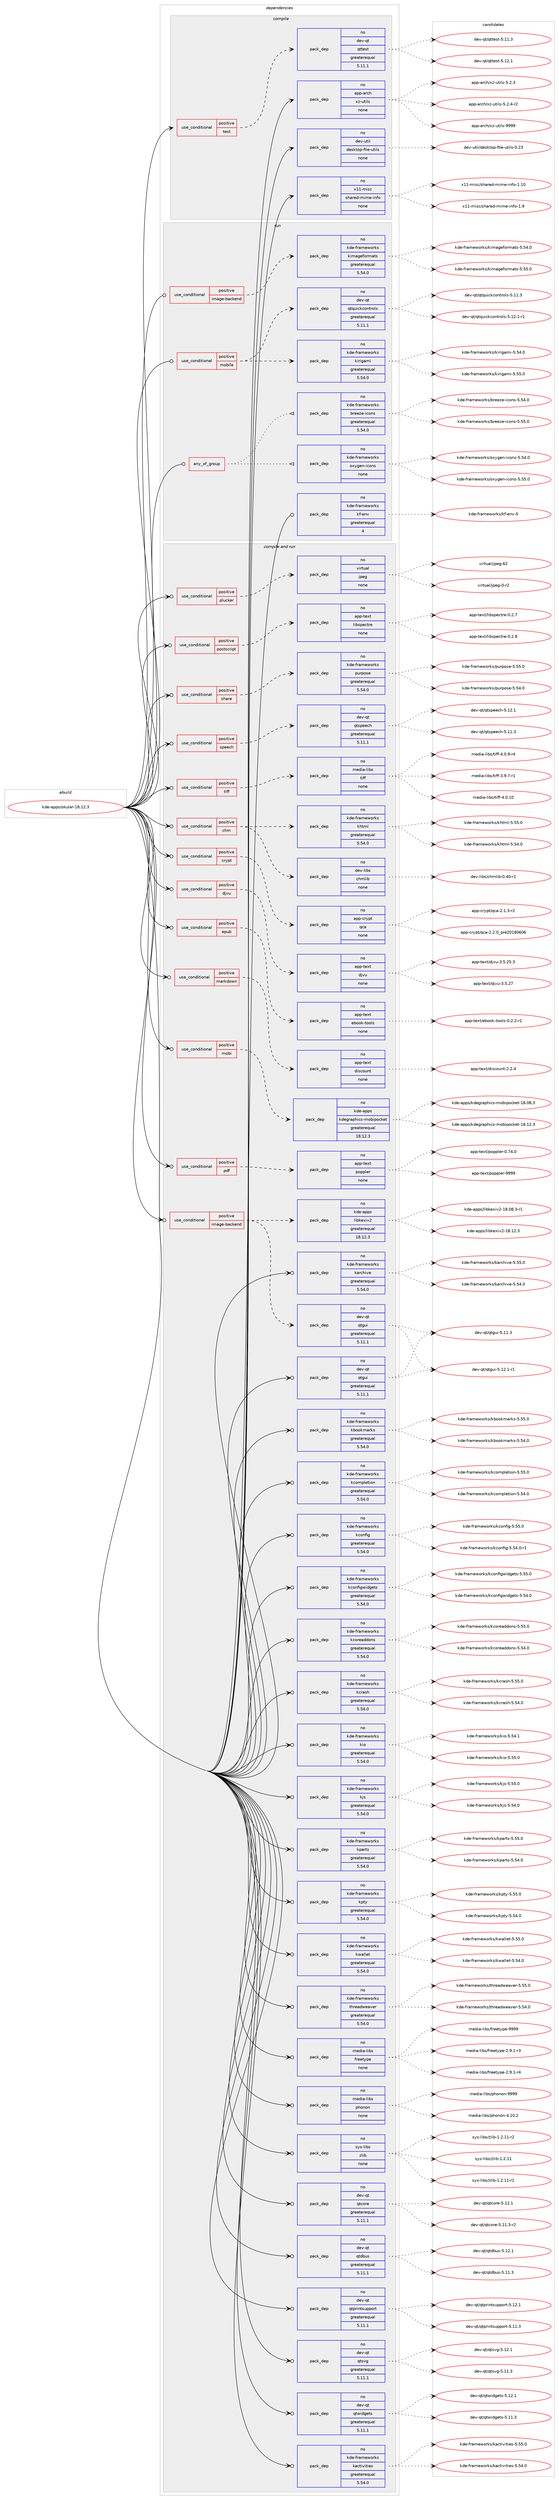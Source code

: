digraph prolog {

# *************
# Graph options
# *************

newrank=true;
concentrate=true;
compound=true;
graph [rankdir=LR,fontname=Helvetica,fontsize=10,ranksep=1.5];#, ranksep=2.5, nodesep=0.2];
edge  [arrowhead=vee];
node  [fontname=Helvetica,fontsize=10];

# **********
# The ebuild
# **********

subgraph cluster_leftcol {
color=gray;
rank=same;
label=<<i>ebuild</i>>;
id [label="kde-apps/okular-18.12.3", color=red, width=4, href="../kde-apps/okular-18.12.3.svg"];
}

# ****************
# The dependencies
# ****************

subgraph cluster_midcol {
color=gray;
label=<<i>dependencies</i>>;
subgraph cluster_compile {
fillcolor="#eeeeee";
style=filled;
label=<<i>compile</i>>;
subgraph cond429262 {
dependency1583177 [label=<<TABLE BORDER="0" CELLBORDER="1" CELLSPACING="0" CELLPADDING="4"><TR><TD ROWSPAN="3" CELLPADDING="10">use_conditional</TD></TR><TR><TD>positive</TD></TR><TR><TD>test</TD></TR></TABLE>>, shape=none, color=red];
subgraph pack1129209 {
dependency1583178 [label=<<TABLE BORDER="0" CELLBORDER="1" CELLSPACING="0" CELLPADDING="4" WIDTH="220"><TR><TD ROWSPAN="6" CELLPADDING="30">pack_dep</TD></TR><TR><TD WIDTH="110">no</TD></TR><TR><TD>dev-qt</TD></TR><TR><TD>qttest</TD></TR><TR><TD>greaterequal</TD></TR><TR><TD>5.11.1</TD></TR></TABLE>>, shape=none, color=blue];
}
dependency1583177:e -> dependency1583178:w [weight=20,style="dashed",arrowhead="vee"];
}
id:e -> dependency1583177:w [weight=20,style="solid",arrowhead="vee"];
subgraph pack1129210 {
dependency1583179 [label=<<TABLE BORDER="0" CELLBORDER="1" CELLSPACING="0" CELLPADDING="4" WIDTH="220"><TR><TD ROWSPAN="6" CELLPADDING="30">pack_dep</TD></TR><TR><TD WIDTH="110">no</TD></TR><TR><TD>app-arch</TD></TR><TR><TD>xz-utils</TD></TR><TR><TD>none</TD></TR><TR><TD></TD></TR></TABLE>>, shape=none, color=blue];
}
id:e -> dependency1583179:w [weight=20,style="solid",arrowhead="vee"];
subgraph pack1129211 {
dependency1583180 [label=<<TABLE BORDER="0" CELLBORDER="1" CELLSPACING="0" CELLPADDING="4" WIDTH="220"><TR><TD ROWSPAN="6" CELLPADDING="30">pack_dep</TD></TR><TR><TD WIDTH="110">no</TD></TR><TR><TD>dev-util</TD></TR><TR><TD>desktop-file-utils</TD></TR><TR><TD>none</TD></TR><TR><TD></TD></TR></TABLE>>, shape=none, color=blue];
}
id:e -> dependency1583180:w [weight=20,style="solid",arrowhead="vee"];
subgraph pack1129212 {
dependency1583181 [label=<<TABLE BORDER="0" CELLBORDER="1" CELLSPACING="0" CELLPADDING="4" WIDTH="220"><TR><TD ROWSPAN="6" CELLPADDING="30">pack_dep</TD></TR><TR><TD WIDTH="110">no</TD></TR><TR><TD>x11-misc</TD></TR><TR><TD>shared-mime-info</TD></TR><TR><TD>none</TD></TR><TR><TD></TD></TR></TABLE>>, shape=none, color=blue];
}
id:e -> dependency1583181:w [weight=20,style="solid",arrowhead="vee"];
}
subgraph cluster_compileandrun {
fillcolor="#eeeeee";
style=filled;
label=<<i>compile and run</i>>;
subgraph cond429263 {
dependency1583182 [label=<<TABLE BORDER="0" CELLBORDER="1" CELLSPACING="0" CELLPADDING="4"><TR><TD ROWSPAN="3" CELLPADDING="10">use_conditional</TD></TR><TR><TD>positive</TD></TR><TR><TD>chm</TD></TR></TABLE>>, shape=none, color=red];
subgraph pack1129213 {
dependency1583183 [label=<<TABLE BORDER="0" CELLBORDER="1" CELLSPACING="0" CELLPADDING="4" WIDTH="220"><TR><TD ROWSPAN="6" CELLPADDING="30">pack_dep</TD></TR><TR><TD WIDTH="110">no</TD></TR><TR><TD>kde-frameworks</TD></TR><TR><TD>khtml</TD></TR><TR><TD>greaterequal</TD></TR><TR><TD>5.54.0</TD></TR></TABLE>>, shape=none, color=blue];
}
dependency1583182:e -> dependency1583183:w [weight=20,style="dashed",arrowhead="vee"];
subgraph pack1129214 {
dependency1583184 [label=<<TABLE BORDER="0" CELLBORDER="1" CELLSPACING="0" CELLPADDING="4" WIDTH="220"><TR><TD ROWSPAN="6" CELLPADDING="30">pack_dep</TD></TR><TR><TD WIDTH="110">no</TD></TR><TR><TD>dev-libs</TD></TR><TR><TD>chmlib</TD></TR><TR><TD>none</TD></TR><TR><TD></TD></TR></TABLE>>, shape=none, color=blue];
}
dependency1583182:e -> dependency1583184:w [weight=20,style="dashed",arrowhead="vee"];
}
id:e -> dependency1583182:w [weight=20,style="solid",arrowhead="odotvee"];
subgraph cond429264 {
dependency1583185 [label=<<TABLE BORDER="0" CELLBORDER="1" CELLSPACING="0" CELLPADDING="4"><TR><TD ROWSPAN="3" CELLPADDING="10">use_conditional</TD></TR><TR><TD>positive</TD></TR><TR><TD>crypt</TD></TR></TABLE>>, shape=none, color=red];
subgraph pack1129215 {
dependency1583186 [label=<<TABLE BORDER="0" CELLBORDER="1" CELLSPACING="0" CELLPADDING="4" WIDTH="220"><TR><TD ROWSPAN="6" CELLPADDING="30">pack_dep</TD></TR><TR><TD WIDTH="110">no</TD></TR><TR><TD>app-crypt</TD></TR><TR><TD>qca</TD></TR><TR><TD>none</TD></TR><TR><TD></TD></TR></TABLE>>, shape=none, color=blue];
}
dependency1583185:e -> dependency1583186:w [weight=20,style="dashed",arrowhead="vee"];
}
id:e -> dependency1583185:w [weight=20,style="solid",arrowhead="odotvee"];
subgraph cond429265 {
dependency1583187 [label=<<TABLE BORDER="0" CELLBORDER="1" CELLSPACING="0" CELLPADDING="4"><TR><TD ROWSPAN="3" CELLPADDING="10">use_conditional</TD></TR><TR><TD>positive</TD></TR><TR><TD>djvu</TD></TR></TABLE>>, shape=none, color=red];
subgraph pack1129216 {
dependency1583188 [label=<<TABLE BORDER="0" CELLBORDER="1" CELLSPACING="0" CELLPADDING="4" WIDTH="220"><TR><TD ROWSPAN="6" CELLPADDING="30">pack_dep</TD></TR><TR><TD WIDTH="110">no</TD></TR><TR><TD>app-text</TD></TR><TR><TD>djvu</TD></TR><TR><TD>none</TD></TR><TR><TD></TD></TR></TABLE>>, shape=none, color=blue];
}
dependency1583187:e -> dependency1583188:w [weight=20,style="dashed",arrowhead="vee"];
}
id:e -> dependency1583187:w [weight=20,style="solid",arrowhead="odotvee"];
subgraph cond429266 {
dependency1583189 [label=<<TABLE BORDER="0" CELLBORDER="1" CELLSPACING="0" CELLPADDING="4"><TR><TD ROWSPAN="3" CELLPADDING="10">use_conditional</TD></TR><TR><TD>positive</TD></TR><TR><TD>epub</TD></TR></TABLE>>, shape=none, color=red];
subgraph pack1129217 {
dependency1583190 [label=<<TABLE BORDER="0" CELLBORDER="1" CELLSPACING="0" CELLPADDING="4" WIDTH="220"><TR><TD ROWSPAN="6" CELLPADDING="30">pack_dep</TD></TR><TR><TD WIDTH="110">no</TD></TR><TR><TD>app-text</TD></TR><TR><TD>ebook-tools</TD></TR><TR><TD>none</TD></TR><TR><TD></TD></TR></TABLE>>, shape=none, color=blue];
}
dependency1583189:e -> dependency1583190:w [weight=20,style="dashed",arrowhead="vee"];
}
id:e -> dependency1583189:w [weight=20,style="solid",arrowhead="odotvee"];
subgraph cond429267 {
dependency1583191 [label=<<TABLE BORDER="0" CELLBORDER="1" CELLSPACING="0" CELLPADDING="4"><TR><TD ROWSPAN="3" CELLPADDING="10">use_conditional</TD></TR><TR><TD>positive</TD></TR><TR><TD>image-backend</TD></TR></TABLE>>, shape=none, color=red];
subgraph pack1129218 {
dependency1583192 [label=<<TABLE BORDER="0" CELLBORDER="1" CELLSPACING="0" CELLPADDING="4" WIDTH="220"><TR><TD ROWSPAN="6" CELLPADDING="30">pack_dep</TD></TR><TR><TD WIDTH="110">no</TD></TR><TR><TD>kde-apps</TD></TR><TR><TD>libkexiv2</TD></TR><TR><TD>greaterequal</TD></TR><TR><TD>18.12.3</TD></TR></TABLE>>, shape=none, color=blue];
}
dependency1583191:e -> dependency1583192:w [weight=20,style="dashed",arrowhead="vee"];
subgraph pack1129219 {
dependency1583193 [label=<<TABLE BORDER="0" CELLBORDER="1" CELLSPACING="0" CELLPADDING="4" WIDTH="220"><TR><TD ROWSPAN="6" CELLPADDING="30">pack_dep</TD></TR><TR><TD WIDTH="110">no</TD></TR><TR><TD>dev-qt</TD></TR><TR><TD>qtgui</TD></TR><TR><TD>greaterequal</TD></TR><TR><TD>5.11.1</TD></TR></TABLE>>, shape=none, color=blue];
}
dependency1583191:e -> dependency1583193:w [weight=20,style="dashed",arrowhead="vee"];
}
id:e -> dependency1583191:w [weight=20,style="solid",arrowhead="odotvee"];
subgraph cond429268 {
dependency1583194 [label=<<TABLE BORDER="0" CELLBORDER="1" CELLSPACING="0" CELLPADDING="4"><TR><TD ROWSPAN="3" CELLPADDING="10">use_conditional</TD></TR><TR><TD>positive</TD></TR><TR><TD>markdown</TD></TR></TABLE>>, shape=none, color=red];
subgraph pack1129220 {
dependency1583195 [label=<<TABLE BORDER="0" CELLBORDER="1" CELLSPACING="0" CELLPADDING="4" WIDTH="220"><TR><TD ROWSPAN="6" CELLPADDING="30">pack_dep</TD></TR><TR><TD WIDTH="110">no</TD></TR><TR><TD>app-text</TD></TR><TR><TD>discount</TD></TR><TR><TD>none</TD></TR><TR><TD></TD></TR></TABLE>>, shape=none, color=blue];
}
dependency1583194:e -> dependency1583195:w [weight=20,style="dashed",arrowhead="vee"];
}
id:e -> dependency1583194:w [weight=20,style="solid",arrowhead="odotvee"];
subgraph cond429269 {
dependency1583196 [label=<<TABLE BORDER="0" CELLBORDER="1" CELLSPACING="0" CELLPADDING="4"><TR><TD ROWSPAN="3" CELLPADDING="10">use_conditional</TD></TR><TR><TD>positive</TD></TR><TR><TD>mobi</TD></TR></TABLE>>, shape=none, color=red];
subgraph pack1129221 {
dependency1583197 [label=<<TABLE BORDER="0" CELLBORDER="1" CELLSPACING="0" CELLPADDING="4" WIDTH="220"><TR><TD ROWSPAN="6" CELLPADDING="30">pack_dep</TD></TR><TR><TD WIDTH="110">no</TD></TR><TR><TD>kde-apps</TD></TR><TR><TD>kdegraphics-mobipocket</TD></TR><TR><TD>greaterequal</TD></TR><TR><TD>18.12.3</TD></TR></TABLE>>, shape=none, color=blue];
}
dependency1583196:e -> dependency1583197:w [weight=20,style="dashed",arrowhead="vee"];
}
id:e -> dependency1583196:w [weight=20,style="solid",arrowhead="odotvee"];
subgraph cond429270 {
dependency1583198 [label=<<TABLE BORDER="0" CELLBORDER="1" CELLSPACING="0" CELLPADDING="4"><TR><TD ROWSPAN="3" CELLPADDING="10">use_conditional</TD></TR><TR><TD>positive</TD></TR><TR><TD>pdf</TD></TR></TABLE>>, shape=none, color=red];
subgraph pack1129222 {
dependency1583199 [label=<<TABLE BORDER="0" CELLBORDER="1" CELLSPACING="0" CELLPADDING="4" WIDTH="220"><TR><TD ROWSPAN="6" CELLPADDING="30">pack_dep</TD></TR><TR><TD WIDTH="110">no</TD></TR><TR><TD>app-text</TD></TR><TR><TD>poppler</TD></TR><TR><TD>none</TD></TR><TR><TD></TD></TR></TABLE>>, shape=none, color=blue];
}
dependency1583198:e -> dependency1583199:w [weight=20,style="dashed",arrowhead="vee"];
}
id:e -> dependency1583198:w [weight=20,style="solid",arrowhead="odotvee"];
subgraph cond429271 {
dependency1583200 [label=<<TABLE BORDER="0" CELLBORDER="1" CELLSPACING="0" CELLPADDING="4"><TR><TD ROWSPAN="3" CELLPADDING="10">use_conditional</TD></TR><TR><TD>positive</TD></TR><TR><TD>plucker</TD></TR></TABLE>>, shape=none, color=red];
subgraph pack1129223 {
dependency1583201 [label=<<TABLE BORDER="0" CELLBORDER="1" CELLSPACING="0" CELLPADDING="4" WIDTH="220"><TR><TD ROWSPAN="6" CELLPADDING="30">pack_dep</TD></TR><TR><TD WIDTH="110">no</TD></TR><TR><TD>virtual</TD></TR><TR><TD>jpeg</TD></TR><TR><TD>none</TD></TR><TR><TD></TD></TR></TABLE>>, shape=none, color=blue];
}
dependency1583200:e -> dependency1583201:w [weight=20,style="dashed",arrowhead="vee"];
}
id:e -> dependency1583200:w [weight=20,style="solid",arrowhead="odotvee"];
subgraph cond429272 {
dependency1583202 [label=<<TABLE BORDER="0" CELLBORDER="1" CELLSPACING="0" CELLPADDING="4"><TR><TD ROWSPAN="3" CELLPADDING="10">use_conditional</TD></TR><TR><TD>positive</TD></TR><TR><TD>postscript</TD></TR></TABLE>>, shape=none, color=red];
subgraph pack1129224 {
dependency1583203 [label=<<TABLE BORDER="0" CELLBORDER="1" CELLSPACING="0" CELLPADDING="4" WIDTH="220"><TR><TD ROWSPAN="6" CELLPADDING="30">pack_dep</TD></TR><TR><TD WIDTH="110">no</TD></TR><TR><TD>app-text</TD></TR><TR><TD>libspectre</TD></TR><TR><TD>none</TD></TR><TR><TD></TD></TR></TABLE>>, shape=none, color=blue];
}
dependency1583202:e -> dependency1583203:w [weight=20,style="dashed",arrowhead="vee"];
}
id:e -> dependency1583202:w [weight=20,style="solid",arrowhead="odotvee"];
subgraph cond429273 {
dependency1583204 [label=<<TABLE BORDER="0" CELLBORDER="1" CELLSPACING="0" CELLPADDING="4"><TR><TD ROWSPAN="3" CELLPADDING="10">use_conditional</TD></TR><TR><TD>positive</TD></TR><TR><TD>share</TD></TR></TABLE>>, shape=none, color=red];
subgraph pack1129225 {
dependency1583205 [label=<<TABLE BORDER="0" CELLBORDER="1" CELLSPACING="0" CELLPADDING="4" WIDTH="220"><TR><TD ROWSPAN="6" CELLPADDING="30">pack_dep</TD></TR><TR><TD WIDTH="110">no</TD></TR><TR><TD>kde-frameworks</TD></TR><TR><TD>purpose</TD></TR><TR><TD>greaterequal</TD></TR><TR><TD>5.54.0</TD></TR></TABLE>>, shape=none, color=blue];
}
dependency1583204:e -> dependency1583205:w [weight=20,style="dashed",arrowhead="vee"];
}
id:e -> dependency1583204:w [weight=20,style="solid",arrowhead="odotvee"];
subgraph cond429274 {
dependency1583206 [label=<<TABLE BORDER="0" CELLBORDER="1" CELLSPACING="0" CELLPADDING="4"><TR><TD ROWSPAN="3" CELLPADDING="10">use_conditional</TD></TR><TR><TD>positive</TD></TR><TR><TD>speech</TD></TR></TABLE>>, shape=none, color=red];
subgraph pack1129226 {
dependency1583207 [label=<<TABLE BORDER="0" CELLBORDER="1" CELLSPACING="0" CELLPADDING="4" WIDTH="220"><TR><TD ROWSPAN="6" CELLPADDING="30">pack_dep</TD></TR><TR><TD WIDTH="110">no</TD></TR><TR><TD>dev-qt</TD></TR><TR><TD>qtspeech</TD></TR><TR><TD>greaterequal</TD></TR><TR><TD>5.11.1</TD></TR></TABLE>>, shape=none, color=blue];
}
dependency1583206:e -> dependency1583207:w [weight=20,style="dashed",arrowhead="vee"];
}
id:e -> dependency1583206:w [weight=20,style="solid",arrowhead="odotvee"];
subgraph cond429275 {
dependency1583208 [label=<<TABLE BORDER="0" CELLBORDER="1" CELLSPACING="0" CELLPADDING="4"><TR><TD ROWSPAN="3" CELLPADDING="10">use_conditional</TD></TR><TR><TD>positive</TD></TR><TR><TD>tiff</TD></TR></TABLE>>, shape=none, color=red];
subgraph pack1129227 {
dependency1583209 [label=<<TABLE BORDER="0" CELLBORDER="1" CELLSPACING="0" CELLPADDING="4" WIDTH="220"><TR><TD ROWSPAN="6" CELLPADDING="30">pack_dep</TD></TR><TR><TD WIDTH="110">no</TD></TR><TR><TD>media-libs</TD></TR><TR><TD>tiff</TD></TR><TR><TD>none</TD></TR><TR><TD></TD></TR></TABLE>>, shape=none, color=blue];
}
dependency1583208:e -> dependency1583209:w [weight=20,style="dashed",arrowhead="vee"];
}
id:e -> dependency1583208:w [weight=20,style="solid",arrowhead="odotvee"];
subgraph pack1129228 {
dependency1583210 [label=<<TABLE BORDER="0" CELLBORDER="1" CELLSPACING="0" CELLPADDING="4" WIDTH="220"><TR><TD ROWSPAN="6" CELLPADDING="30">pack_dep</TD></TR><TR><TD WIDTH="110">no</TD></TR><TR><TD>dev-qt</TD></TR><TR><TD>qtcore</TD></TR><TR><TD>greaterequal</TD></TR><TR><TD>5.11.1</TD></TR></TABLE>>, shape=none, color=blue];
}
id:e -> dependency1583210:w [weight=20,style="solid",arrowhead="odotvee"];
subgraph pack1129229 {
dependency1583211 [label=<<TABLE BORDER="0" CELLBORDER="1" CELLSPACING="0" CELLPADDING="4" WIDTH="220"><TR><TD ROWSPAN="6" CELLPADDING="30">pack_dep</TD></TR><TR><TD WIDTH="110">no</TD></TR><TR><TD>dev-qt</TD></TR><TR><TD>qtdbus</TD></TR><TR><TD>greaterequal</TD></TR><TR><TD>5.11.1</TD></TR></TABLE>>, shape=none, color=blue];
}
id:e -> dependency1583211:w [weight=20,style="solid",arrowhead="odotvee"];
subgraph pack1129230 {
dependency1583212 [label=<<TABLE BORDER="0" CELLBORDER="1" CELLSPACING="0" CELLPADDING="4" WIDTH="220"><TR><TD ROWSPAN="6" CELLPADDING="30">pack_dep</TD></TR><TR><TD WIDTH="110">no</TD></TR><TR><TD>dev-qt</TD></TR><TR><TD>qtgui</TD></TR><TR><TD>greaterequal</TD></TR><TR><TD>5.11.1</TD></TR></TABLE>>, shape=none, color=blue];
}
id:e -> dependency1583212:w [weight=20,style="solid",arrowhead="odotvee"];
subgraph pack1129231 {
dependency1583213 [label=<<TABLE BORDER="0" CELLBORDER="1" CELLSPACING="0" CELLPADDING="4" WIDTH="220"><TR><TD ROWSPAN="6" CELLPADDING="30">pack_dep</TD></TR><TR><TD WIDTH="110">no</TD></TR><TR><TD>dev-qt</TD></TR><TR><TD>qtprintsupport</TD></TR><TR><TD>greaterequal</TD></TR><TR><TD>5.11.1</TD></TR></TABLE>>, shape=none, color=blue];
}
id:e -> dependency1583213:w [weight=20,style="solid",arrowhead="odotvee"];
subgraph pack1129232 {
dependency1583214 [label=<<TABLE BORDER="0" CELLBORDER="1" CELLSPACING="0" CELLPADDING="4" WIDTH="220"><TR><TD ROWSPAN="6" CELLPADDING="30">pack_dep</TD></TR><TR><TD WIDTH="110">no</TD></TR><TR><TD>dev-qt</TD></TR><TR><TD>qtsvg</TD></TR><TR><TD>greaterequal</TD></TR><TR><TD>5.11.1</TD></TR></TABLE>>, shape=none, color=blue];
}
id:e -> dependency1583214:w [weight=20,style="solid",arrowhead="odotvee"];
subgraph pack1129233 {
dependency1583215 [label=<<TABLE BORDER="0" CELLBORDER="1" CELLSPACING="0" CELLPADDING="4" WIDTH="220"><TR><TD ROWSPAN="6" CELLPADDING="30">pack_dep</TD></TR><TR><TD WIDTH="110">no</TD></TR><TR><TD>dev-qt</TD></TR><TR><TD>qtwidgets</TD></TR><TR><TD>greaterequal</TD></TR><TR><TD>5.11.1</TD></TR></TABLE>>, shape=none, color=blue];
}
id:e -> dependency1583215:w [weight=20,style="solid",arrowhead="odotvee"];
subgraph pack1129234 {
dependency1583216 [label=<<TABLE BORDER="0" CELLBORDER="1" CELLSPACING="0" CELLPADDING="4" WIDTH="220"><TR><TD ROWSPAN="6" CELLPADDING="30">pack_dep</TD></TR><TR><TD WIDTH="110">no</TD></TR><TR><TD>kde-frameworks</TD></TR><TR><TD>kactivities</TD></TR><TR><TD>greaterequal</TD></TR><TR><TD>5.54.0</TD></TR></TABLE>>, shape=none, color=blue];
}
id:e -> dependency1583216:w [weight=20,style="solid",arrowhead="odotvee"];
subgraph pack1129235 {
dependency1583217 [label=<<TABLE BORDER="0" CELLBORDER="1" CELLSPACING="0" CELLPADDING="4" WIDTH="220"><TR><TD ROWSPAN="6" CELLPADDING="30">pack_dep</TD></TR><TR><TD WIDTH="110">no</TD></TR><TR><TD>kde-frameworks</TD></TR><TR><TD>karchive</TD></TR><TR><TD>greaterequal</TD></TR><TR><TD>5.54.0</TD></TR></TABLE>>, shape=none, color=blue];
}
id:e -> dependency1583217:w [weight=20,style="solid",arrowhead="odotvee"];
subgraph pack1129236 {
dependency1583218 [label=<<TABLE BORDER="0" CELLBORDER="1" CELLSPACING="0" CELLPADDING="4" WIDTH="220"><TR><TD ROWSPAN="6" CELLPADDING="30">pack_dep</TD></TR><TR><TD WIDTH="110">no</TD></TR><TR><TD>kde-frameworks</TD></TR><TR><TD>kbookmarks</TD></TR><TR><TD>greaterequal</TD></TR><TR><TD>5.54.0</TD></TR></TABLE>>, shape=none, color=blue];
}
id:e -> dependency1583218:w [weight=20,style="solid",arrowhead="odotvee"];
subgraph pack1129237 {
dependency1583219 [label=<<TABLE BORDER="0" CELLBORDER="1" CELLSPACING="0" CELLPADDING="4" WIDTH="220"><TR><TD ROWSPAN="6" CELLPADDING="30">pack_dep</TD></TR><TR><TD WIDTH="110">no</TD></TR><TR><TD>kde-frameworks</TD></TR><TR><TD>kcompletion</TD></TR><TR><TD>greaterequal</TD></TR><TR><TD>5.54.0</TD></TR></TABLE>>, shape=none, color=blue];
}
id:e -> dependency1583219:w [weight=20,style="solid",arrowhead="odotvee"];
subgraph pack1129238 {
dependency1583220 [label=<<TABLE BORDER="0" CELLBORDER="1" CELLSPACING="0" CELLPADDING="4" WIDTH="220"><TR><TD ROWSPAN="6" CELLPADDING="30">pack_dep</TD></TR><TR><TD WIDTH="110">no</TD></TR><TR><TD>kde-frameworks</TD></TR><TR><TD>kconfig</TD></TR><TR><TD>greaterequal</TD></TR><TR><TD>5.54.0</TD></TR></TABLE>>, shape=none, color=blue];
}
id:e -> dependency1583220:w [weight=20,style="solid",arrowhead="odotvee"];
subgraph pack1129239 {
dependency1583221 [label=<<TABLE BORDER="0" CELLBORDER="1" CELLSPACING="0" CELLPADDING="4" WIDTH="220"><TR><TD ROWSPAN="6" CELLPADDING="30">pack_dep</TD></TR><TR><TD WIDTH="110">no</TD></TR><TR><TD>kde-frameworks</TD></TR><TR><TD>kconfigwidgets</TD></TR><TR><TD>greaterequal</TD></TR><TR><TD>5.54.0</TD></TR></TABLE>>, shape=none, color=blue];
}
id:e -> dependency1583221:w [weight=20,style="solid",arrowhead="odotvee"];
subgraph pack1129240 {
dependency1583222 [label=<<TABLE BORDER="0" CELLBORDER="1" CELLSPACING="0" CELLPADDING="4" WIDTH="220"><TR><TD ROWSPAN="6" CELLPADDING="30">pack_dep</TD></TR><TR><TD WIDTH="110">no</TD></TR><TR><TD>kde-frameworks</TD></TR><TR><TD>kcoreaddons</TD></TR><TR><TD>greaterequal</TD></TR><TR><TD>5.54.0</TD></TR></TABLE>>, shape=none, color=blue];
}
id:e -> dependency1583222:w [weight=20,style="solid",arrowhead="odotvee"];
subgraph pack1129241 {
dependency1583223 [label=<<TABLE BORDER="0" CELLBORDER="1" CELLSPACING="0" CELLPADDING="4" WIDTH="220"><TR><TD ROWSPAN="6" CELLPADDING="30">pack_dep</TD></TR><TR><TD WIDTH="110">no</TD></TR><TR><TD>kde-frameworks</TD></TR><TR><TD>kcrash</TD></TR><TR><TD>greaterequal</TD></TR><TR><TD>5.54.0</TD></TR></TABLE>>, shape=none, color=blue];
}
id:e -> dependency1583223:w [weight=20,style="solid",arrowhead="odotvee"];
subgraph pack1129242 {
dependency1583224 [label=<<TABLE BORDER="0" CELLBORDER="1" CELLSPACING="0" CELLPADDING="4" WIDTH="220"><TR><TD ROWSPAN="6" CELLPADDING="30">pack_dep</TD></TR><TR><TD WIDTH="110">no</TD></TR><TR><TD>kde-frameworks</TD></TR><TR><TD>kio</TD></TR><TR><TD>greaterequal</TD></TR><TR><TD>5.54.0</TD></TR></TABLE>>, shape=none, color=blue];
}
id:e -> dependency1583224:w [weight=20,style="solid",arrowhead="odotvee"];
subgraph pack1129243 {
dependency1583225 [label=<<TABLE BORDER="0" CELLBORDER="1" CELLSPACING="0" CELLPADDING="4" WIDTH="220"><TR><TD ROWSPAN="6" CELLPADDING="30">pack_dep</TD></TR><TR><TD WIDTH="110">no</TD></TR><TR><TD>kde-frameworks</TD></TR><TR><TD>kjs</TD></TR><TR><TD>greaterequal</TD></TR><TR><TD>5.54.0</TD></TR></TABLE>>, shape=none, color=blue];
}
id:e -> dependency1583225:w [weight=20,style="solid",arrowhead="odotvee"];
subgraph pack1129244 {
dependency1583226 [label=<<TABLE BORDER="0" CELLBORDER="1" CELLSPACING="0" CELLPADDING="4" WIDTH="220"><TR><TD ROWSPAN="6" CELLPADDING="30">pack_dep</TD></TR><TR><TD WIDTH="110">no</TD></TR><TR><TD>kde-frameworks</TD></TR><TR><TD>kparts</TD></TR><TR><TD>greaterequal</TD></TR><TR><TD>5.54.0</TD></TR></TABLE>>, shape=none, color=blue];
}
id:e -> dependency1583226:w [weight=20,style="solid",arrowhead="odotvee"];
subgraph pack1129245 {
dependency1583227 [label=<<TABLE BORDER="0" CELLBORDER="1" CELLSPACING="0" CELLPADDING="4" WIDTH="220"><TR><TD ROWSPAN="6" CELLPADDING="30">pack_dep</TD></TR><TR><TD WIDTH="110">no</TD></TR><TR><TD>kde-frameworks</TD></TR><TR><TD>kpty</TD></TR><TR><TD>greaterequal</TD></TR><TR><TD>5.54.0</TD></TR></TABLE>>, shape=none, color=blue];
}
id:e -> dependency1583227:w [weight=20,style="solid",arrowhead="odotvee"];
subgraph pack1129246 {
dependency1583228 [label=<<TABLE BORDER="0" CELLBORDER="1" CELLSPACING="0" CELLPADDING="4" WIDTH="220"><TR><TD ROWSPAN="6" CELLPADDING="30">pack_dep</TD></TR><TR><TD WIDTH="110">no</TD></TR><TR><TD>kde-frameworks</TD></TR><TR><TD>kwallet</TD></TR><TR><TD>greaterequal</TD></TR><TR><TD>5.54.0</TD></TR></TABLE>>, shape=none, color=blue];
}
id:e -> dependency1583228:w [weight=20,style="solid",arrowhead="odotvee"];
subgraph pack1129247 {
dependency1583229 [label=<<TABLE BORDER="0" CELLBORDER="1" CELLSPACING="0" CELLPADDING="4" WIDTH="220"><TR><TD ROWSPAN="6" CELLPADDING="30">pack_dep</TD></TR><TR><TD WIDTH="110">no</TD></TR><TR><TD>kde-frameworks</TD></TR><TR><TD>threadweaver</TD></TR><TR><TD>greaterequal</TD></TR><TR><TD>5.54.0</TD></TR></TABLE>>, shape=none, color=blue];
}
id:e -> dependency1583229:w [weight=20,style="solid",arrowhead="odotvee"];
subgraph pack1129248 {
dependency1583230 [label=<<TABLE BORDER="0" CELLBORDER="1" CELLSPACING="0" CELLPADDING="4" WIDTH="220"><TR><TD ROWSPAN="6" CELLPADDING="30">pack_dep</TD></TR><TR><TD WIDTH="110">no</TD></TR><TR><TD>media-libs</TD></TR><TR><TD>freetype</TD></TR><TR><TD>none</TD></TR><TR><TD></TD></TR></TABLE>>, shape=none, color=blue];
}
id:e -> dependency1583230:w [weight=20,style="solid",arrowhead="odotvee"];
subgraph pack1129249 {
dependency1583231 [label=<<TABLE BORDER="0" CELLBORDER="1" CELLSPACING="0" CELLPADDING="4" WIDTH="220"><TR><TD ROWSPAN="6" CELLPADDING="30">pack_dep</TD></TR><TR><TD WIDTH="110">no</TD></TR><TR><TD>media-libs</TD></TR><TR><TD>phonon</TD></TR><TR><TD>none</TD></TR><TR><TD></TD></TR></TABLE>>, shape=none, color=blue];
}
id:e -> dependency1583231:w [weight=20,style="solid",arrowhead="odotvee"];
subgraph pack1129250 {
dependency1583232 [label=<<TABLE BORDER="0" CELLBORDER="1" CELLSPACING="0" CELLPADDING="4" WIDTH="220"><TR><TD ROWSPAN="6" CELLPADDING="30">pack_dep</TD></TR><TR><TD WIDTH="110">no</TD></TR><TR><TD>sys-libs</TD></TR><TR><TD>zlib</TD></TR><TR><TD>none</TD></TR><TR><TD></TD></TR></TABLE>>, shape=none, color=blue];
}
id:e -> dependency1583232:w [weight=20,style="solid",arrowhead="odotvee"];
}
subgraph cluster_run {
fillcolor="#eeeeee";
style=filled;
label=<<i>run</i>>;
subgraph any24067 {
dependency1583233 [label=<<TABLE BORDER="0" CELLBORDER="1" CELLSPACING="0" CELLPADDING="4"><TR><TD CELLPADDING="10">any_of_group</TD></TR></TABLE>>, shape=none, color=red];subgraph pack1129251 {
dependency1583234 [label=<<TABLE BORDER="0" CELLBORDER="1" CELLSPACING="0" CELLPADDING="4" WIDTH="220"><TR><TD ROWSPAN="6" CELLPADDING="30">pack_dep</TD></TR><TR><TD WIDTH="110">no</TD></TR><TR><TD>kde-frameworks</TD></TR><TR><TD>breeze-icons</TD></TR><TR><TD>greaterequal</TD></TR><TR><TD>5.54.0</TD></TR></TABLE>>, shape=none, color=blue];
}
dependency1583233:e -> dependency1583234:w [weight=20,style="dotted",arrowhead="oinv"];
subgraph pack1129252 {
dependency1583235 [label=<<TABLE BORDER="0" CELLBORDER="1" CELLSPACING="0" CELLPADDING="4" WIDTH="220"><TR><TD ROWSPAN="6" CELLPADDING="30">pack_dep</TD></TR><TR><TD WIDTH="110">no</TD></TR><TR><TD>kde-frameworks</TD></TR><TR><TD>oxygen-icons</TD></TR><TR><TD>none</TD></TR><TR><TD></TD></TR></TABLE>>, shape=none, color=blue];
}
dependency1583233:e -> dependency1583235:w [weight=20,style="dotted",arrowhead="oinv"];
}
id:e -> dependency1583233:w [weight=20,style="solid",arrowhead="odot"];
subgraph cond429276 {
dependency1583236 [label=<<TABLE BORDER="0" CELLBORDER="1" CELLSPACING="0" CELLPADDING="4"><TR><TD ROWSPAN="3" CELLPADDING="10">use_conditional</TD></TR><TR><TD>positive</TD></TR><TR><TD>image-backend</TD></TR></TABLE>>, shape=none, color=red];
subgraph pack1129253 {
dependency1583237 [label=<<TABLE BORDER="0" CELLBORDER="1" CELLSPACING="0" CELLPADDING="4" WIDTH="220"><TR><TD ROWSPAN="6" CELLPADDING="30">pack_dep</TD></TR><TR><TD WIDTH="110">no</TD></TR><TR><TD>kde-frameworks</TD></TR><TR><TD>kimageformats</TD></TR><TR><TD>greaterequal</TD></TR><TR><TD>5.54.0</TD></TR></TABLE>>, shape=none, color=blue];
}
dependency1583236:e -> dependency1583237:w [weight=20,style="dashed",arrowhead="vee"];
}
id:e -> dependency1583236:w [weight=20,style="solid",arrowhead="odot"];
subgraph cond429277 {
dependency1583238 [label=<<TABLE BORDER="0" CELLBORDER="1" CELLSPACING="0" CELLPADDING="4"><TR><TD ROWSPAN="3" CELLPADDING="10">use_conditional</TD></TR><TR><TD>positive</TD></TR><TR><TD>mobile</TD></TR></TABLE>>, shape=none, color=red];
subgraph pack1129254 {
dependency1583239 [label=<<TABLE BORDER="0" CELLBORDER="1" CELLSPACING="0" CELLPADDING="4" WIDTH="220"><TR><TD ROWSPAN="6" CELLPADDING="30">pack_dep</TD></TR><TR><TD WIDTH="110">no</TD></TR><TR><TD>kde-frameworks</TD></TR><TR><TD>kirigami</TD></TR><TR><TD>greaterequal</TD></TR><TR><TD>5.54.0</TD></TR></TABLE>>, shape=none, color=blue];
}
dependency1583238:e -> dependency1583239:w [weight=20,style="dashed",arrowhead="vee"];
subgraph pack1129255 {
dependency1583240 [label=<<TABLE BORDER="0" CELLBORDER="1" CELLSPACING="0" CELLPADDING="4" WIDTH="220"><TR><TD ROWSPAN="6" CELLPADDING="30">pack_dep</TD></TR><TR><TD WIDTH="110">no</TD></TR><TR><TD>dev-qt</TD></TR><TR><TD>qtquickcontrols</TD></TR><TR><TD>greaterequal</TD></TR><TR><TD>5.11.1</TD></TR></TABLE>>, shape=none, color=blue];
}
dependency1583238:e -> dependency1583240:w [weight=20,style="dashed",arrowhead="vee"];
}
id:e -> dependency1583238:w [weight=20,style="solid",arrowhead="odot"];
subgraph pack1129256 {
dependency1583241 [label=<<TABLE BORDER="0" CELLBORDER="1" CELLSPACING="0" CELLPADDING="4" WIDTH="220"><TR><TD ROWSPAN="6" CELLPADDING="30">pack_dep</TD></TR><TR><TD WIDTH="110">no</TD></TR><TR><TD>kde-frameworks</TD></TR><TR><TD>kf-env</TD></TR><TR><TD>greaterequal</TD></TR><TR><TD>4</TD></TR></TABLE>>, shape=none, color=blue];
}
id:e -> dependency1583241:w [weight=20,style="solid",arrowhead="odot"];
}
}

# **************
# The candidates
# **************

subgraph cluster_choices {
rank=same;
color=gray;
label=<<i>candidates</i>>;

subgraph choice1129209 {
color=black;
nodesep=1;
choice100101118451131164711311611610111511645534649494651 [label="dev-qt/qttest-5.11.3", color=red, width=4,href="../dev-qt/qttest-5.11.3.svg"];
choice100101118451131164711311611610111511645534649504649 [label="dev-qt/qttest-5.12.1", color=red, width=4,href="../dev-qt/qttest-5.12.1.svg"];
dependency1583178:e -> choice100101118451131164711311611610111511645534649494651:w [style=dotted,weight="100"];
dependency1583178:e -> choice100101118451131164711311611610111511645534649504649:w [style=dotted,weight="100"];
}
subgraph choice1129210 {
color=black;
nodesep=1;
choice971121124597114991044712012245117116105108115455346504651 [label="app-arch/xz-utils-5.2.3", color=red, width=4,href="../app-arch/xz-utils-5.2.3.svg"];
choice9711211245971149910447120122451171161051081154553465046524511450 [label="app-arch/xz-utils-5.2.4-r2", color=red, width=4,href="../app-arch/xz-utils-5.2.4-r2.svg"];
choice9711211245971149910447120122451171161051081154557575757 [label="app-arch/xz-utils-9999", color=red, width=4,href="../app-arch/xz-utils-9999.svg"];
dependency1583179:e -> choice971121124597114991044712012245117116105108115455346504651:w [style=dotted,weight="100"];
dependency1583179:e -> choice9711211245971149910447120122451171161051081154553465046524511450:w [style=dotted,weight="100"];
dependency1583179:e -> choice9711211245971149910447120122451171161051081154557575757:w [style=dotted,weight="100"];
}
subgraph choice1129211 {
color=black;
nodesep=1;
choice100101118451171161051084710010111510711611111245102105108101451171161051081154548465051 [label="dev-util/desktop-file-utils-0.23", color=red, width=4,href="../dev-util/desktop-file-utils-0.23.svg"];
dependency1583180:e -> choice100101118451171161051084710010111510711611111245102105108101451171161051081154548465051:w [style=dotted,weight="100"];
}
subgraph choice1129212 {
color=black;
nodesep=1;
choice12049494510910511599471151049711410110045109105109101451051101021114549464948 [label="x11-misc/shared-mime-info-1.10", color=red, width=4,href="../x11-misc/shared-mime-info-1.10.svg"];
choice120494945109105115994711510497114101100451091051091014510511010211145494657 [label="x11-misc/shared-mime-info-1.9", color=red, width=4,href="../x11-misc/shared-mime-info-1.9.svg"];
dependency1583181:e -> choice12049494510910511599471151049711410110045109105109101451051101021114549464948:w [style=dotted,weight="100"];
dependency1583181:e -> choice120494945109105115994711510497114101100451091051091014510511010211145494657:w [style=dotted,weight="100"];
}
subgraph choice1129213 {
color=black;
nodesep=1;
choice10710010145102114971091011191111141071154710710411610910845534653524648 [label="kde-frameworks/khtml-5.54.0", color=red, width=4,href="../kde-frameworks/khtml-5.54.0.svg"];
choice10710010145102114971091011191111141071154710710411610910845534653534648 [label="kde-frameworks/khtml-5.55.0", color=red, width=4,href="../kde-frameworks/khtml-5.55.0.svg"];
dependency1583183:e -> choice10710010145102114971091011191111141071154710710411610910845534653524648:w [style=dotted,weight="100"];
dependency1583183:e -> choice10710010145102114971091011191111141071154710710411610910845534653534648:w [style=dotted,weight="100"];
}
subgraph choice1129214 {
color=black;
nodesep=1;
choice100101118451081059811547991041091081059845484652484511449 [label="dev-libs/chmlib-0.40-r1", color=red, width=4,href="../dev-libs/chmlib-0.40-r1.svg"];
dependency1583184:e -> choice100101118451081059811547991041091081059845484652484511449:w [style=dotted,weight="100"];
}
subgraph choice1129215 {
color=black;
nodesep=1;
choice9711211245991141211121164711399974550464946514511450 [label="app-crypt/qca-2.1.3-r2", color=red, width=4,href="../app-crypt/qca-2.1.3-r2.svg"];
choice971121124599114121112116471139997455046504648951121141015048495648544854 [label="app-crypt/qca-2.2.0_pre20180606", color=red, width=4,href="../app-crypt/qca-2.2.0_pre20180606.svg"];
dependency1583186:e -> choice9711211245991141211121164711399974550464946514511450:w [style=dotted,weight="100"];
dependency1583186:e -> choice971121124599114121112116471139997455046504648951121141015048495648544854:w [style=dotted,weight="100"];
}
subgraph choice1129216 {
color=black;
nodesep=1;
choice971121124511610112011647100106118117455146534650534651 [label="app-text/djvu-3.5.25.3", color=red, width=4,href="../app-text/djvu-3.5.25.3.svg"];
choice97112112451161011201164710010611811745514653465055 [label="app-text/djvu-3.5.27", color=red, width=4,href="../app-text/djvu-3.5.27.svg"];
dependency1583188:e -> choice971121124511610112011647100106118117455146534650534651:w [style=dotted,weight="100"];
dependency1583188:e -> choice97112112451161011201164710010611811745514653465055:w [style=dotted,weight="100"];
}
subgraph choice1129217 {
color=black;
nodesep=1;
choice97112112451161011201164710198111111107451161111111081154548465046504511449 [label="app-text/ebook-tools-0.2.2-r1", color=red, width=4,href="../app-text/ebook-tools-0.2.2-r1.svg"];
dependency1583190:e -> choice97112112451161011201164710198111111107451161111111081154548465046504511449:w [style=dotted,weight="100"];
}
subgraph choice1129218 {
color=black;
nodesep=1;
choice107100101459711211211547108105981071011201051185045495646485646514511449 [label="kde-apps/libkexiv2-18.08.3-r1", color=red, width=4,href="../kde-apps/libkexiv2-18.08.3-r1.svg"];
choice10710010145971121121154710810598107101120105118504549564649504651 [label="kde-apps/libkexiv2-18.12.3", color=red, width=4,href="../kde-apps/libkexiv2-18.12.3.svg"];
dependency1583192:e -> choice107100101459711211211547108105981071011201051185045495646485646514511449:w [style=dotted,weight="100"];
dependency1583192:e -> choice10710010145971121121154710810598107101120105118504549564649504651:w [style=dotted,weight="100"];
}
subgraph choice1129219 {
color=black;
nodesep=1;
choice100101118451131164711311610311710545534649494651 [label="dev-qt/qtgui-5.11.3", color=red, width=4,href="../dev-qt/qtgui-5.11.3.svg"];
choice1001011184511311647113116103117105455346495046494511449 [label="dev-qt/qtgui-5.12.1-r1", color=red, width=4,href="../dev-qt/qtgui-5.12.1-r1.svg"];
dependency1583193:e -> choice100101118451131164711311610311710545534649494651:w [style=dotted,weight="100"];
dependency1583193:e -> choice1001011184511311647113116103117105455346495046494511449:w [style=dotted,weight="100"];
}
subgraph choice1129220 {
color=black;
nodesep=1;
choice97112112451161011201164710010511599111117110116455046504652 [label="app-text/discount-2.2.4", color=red, width=4,href="../app-text/discount-2.2.4.svg"];
dependency1583195:e -> choice97112112451161011201164710010511599111117110116455046504652:w [style=dotted,weight="100"];
}
subgraph choice1129221 {
color=black;
nodesep=1;
choice10710010145971121121154710710010110311497112104105991154510911198105112111991071011164549564648564651 [label="kde-apps/kdegraphics-mobipocket-18.08.3", color=red, width=4,href="../kde-apps/kdegraphics-mobipocket-18.08.3.svg"];
choice10710010145971121121154710710010110311497112104105991154510911198105112111991071011164549564649504651 [label="kde-apps/kdegraphics-mobipocket-18.12.3", color=red, width=4,href="../kde-apps/kdegraphics-mobipocket-18.12.3.svg"];
dependency1583197:e -> choice10710010145971121121154710710010110311497112104105991154510911198105112111991071011164549564648564651:w [style=dotted,weight="100"];
dependency1583197:e -> choice10710010145971121121154710710010110311497112104105991154510911198105112111991071011164549564649504651:w [style=dotted,weight="100"];
}
subgraph choice1129222 {
color=black;
nodesep=1;
choice97112112451161011201164711211111211210810111445484655524648 [label="app-text/poppler-0.74.0", color=red, width=4,href="../app-text/poppler-0.74.0.svg"];
choice9711211245116101120116471121111121121081011144557575757 [label="app-text/poppler-9999", color=red, width=4,href="../app-text/poppler-9999.svg"];
dependency1583199:e -> choice97112112451161011201164711211111211210810111445484655524648:w [style=dotted,weight="100"];
dependency1583199:e -> choice9711211245116101120116471121111121121081011144557575757:w [style=dotted,weight="100"];
}
subgraph choice1129223 {
color=black;
nodesep=1;
choice118105114116117971084710611210110345484511450 [label="virtual/jpeg-0-r2", color=red, width=4,href="../virtual/jpeg-0-r2.svg"];
choice1181051141161179710847106112101103455450 [label="virtual/jpeg-62", color=red, width=4,href="../virtual/jpeg-62.svg"];
dependency1583201:e -> choice118105114116117971084710611210110345484511450:w [style=dotted,weight="100"];
dependency1583201:e -> choice1181051141161179710847106112101103455450:w [style=dotted,weight="100"];
}
subgraph choice1129224 {
color=black;
nodesep=1;
choice9711211245116101120116471081059811511210199116114101454846504655 [label="app-text/libspectre-0.2.7", color=red, width=4,href="../app-text/libspectre-0.2.7.svg"];
choice9711211245116101120116471081059811511210199116114101454846504656 [label="app-text/libspectre-0.2.8", color=red, width=4,href="../app-text/libspectre-0.2.8.svg"];
dependency1583203:e -> choice9711211245116101120116471081059811511210199116114101454846504655:w [style=dotted,weight="100"];
dependency1583203:e -> choice9711211245116101120116471081059811511210199116114101454846504656:w [style=dotted,weight="100"];
}
subgraph choice1129225 {
color=black;
nodesep=1;
choice10710010145102114971091011191111141071154711211711411211111510145534653524648 [label="kde-frameworks/purpose-5.54.0", color=red, width=4,href="../kde-frameworks/purpose-5.54.0.svg"];
choice10710010145102114971091011191111141071154711211711411211111510145534653534648 [label="kde-frameworks/purpose-5.55.0", color=red, width=4,href="../kde-frameworks/purpose-5.55.0.svg"];
dependency1583205:e -> choice10710010145102114971091011191111141071154711211711411211111510145534653524648:w [style=dotted,weight="100"];
dependency1583205:e -> choice10710010145102114971091011191111141071154711211711411211111510145534653534648:w [style=dotted,weight="100"];
}
subgraph choice1129226 {
color=black;
nodesep=1;
choice10010111845113116471131161151121011019910445534649494651 [label="dev-qt/qtspeech-5.11.3", color=red, width=4,href="../dev-qt/qtspeech-5.11.3.svg"];
choice10010111845113116471131161151121011019910445534649504649 [label="dev-qt/qtspeech-5.12.1", color=red, width=4,href="../dev-qt/qtspeech-5.12.1.svg"];
dependency1583207:e -> choice10010111845113116471131161151121011019910445534649494651:w [style=dotted,weight="100"];
dependency1583207:e -> choice10010111845113116471131161151121011019910445534649504649:w [style=dotted,weight="100"];
}
subgraph choice1129227 {
color=black;
nodesep=1;
choice109101100105974510810598115471161051021024551465746554511449 [label="media-libs/tiff-3.9.7-r1", color=red, width=4,href="../media-libs/tiff-3.9.7-r1.svg"];
choice1091011001059745108105981154711610510210245524648464948 [label="media-libs/tiff-4.0.10", color=red, width=4,href="../media-libs/tiff-4.0.10.svg"];
choice109101100105974510810598115471161051021024552464846574511452 [label="media-libs/tiff-4.0.9-r4", color=red, width=4,href="../media-libs/tiff-4.0.9-r4.svg"];
dependency1583209:e -> choice109101100105974510810598115471161051021024551465746554511449:w [style=dotted,weight="100"];
dependency1583209:e -> choice1091011001059745108105981154711610510210245524648464948:w [style=dotted,weight="100"];
dependency1583209:e -> choice109101100105974510810598115471161051021024552464846574511452:w [style=dotted,weight="100"];
}
subgraph choice1129228 {
color=black;
nodesep=1;
choice100101118451131164711311699111114101455346494946514511450 [label="dev-qt/qtcore-5.11.3-r2", color=red, width=4,href="../dev-qt/qtcore-5.11.3-r2.svg"];
choice10010111845113116471131169911111410145534649504649 [label="dev-qt/qtcore-5.12.1", color=red, width=4,href="../dev-qt/qtcore-5.12.1.svg"];
dependency1583210:e -> choice100101118451131164711311699111114101455346494946514511450:w [style=dotted,weight="100"];
dependency1583210:e -> choice10010111845113116471131169911111410145534649504649:w [style=dotted,weight="100"];
}
subgraph choice1129229 {
color=black;
nodesep=1;
choice10010111845113116471131161009811711545534649494651 [label="dev-qt/qtdbus-5.11.3", color=red, width=4,href="../dev-qt/qtdbus-5.11.3.svg"];
choice10010111845113116471131161009811711545534649504649 [label="dev-qt/qtdbus-5.12.1", color=red, width=4,href="../dev-qt/qtdbus-5.12.1.svg"];
dependency1583211:e -> choice10010111845113116471131161009811711545534649494651:w [style=dotted,weight="100"];
dependency1583211:e -> choice10010111845113116471131161009811711545534649504649:w [style=dotted,weight="100"];
}
subgraph choice1129230 {
color=black;
nodesep=1;
choice100101118451131164711311610311710545534649494651 [label="dev-qt/qtgui-5.11.3", color=red, width=4,href="../dev-qt/qtgui-5.11.3.svg"];
choice1001011184511311647113116103117105455346495046494511449 [label="dev-qt/qtgui-5.12.1-r1", color=red, width=4,href="../dev-qt/qtgui-5.12.1-r1.svg"];
dependency1583212:e -> choice100101118451131164711311610311710545534649494651:w [style=dotted,weight="100"];
dependency1583212:e -> choice1001011184511311647113116103117105455346495046494511449:w [style=dotted,weight="100"];
}
subgraph choice1129231 {
color=black;
nodesep=1;
choice100101118451131164711311611211410511011611511711211211111411645534649494651 [label="dev-qt/qtprintsupport-5.11.3", color=red, width=4,href="../dev-qt/qtprintsupport-5.11.3.svg"];
choice100101118451131164711311611211410511011611511711211211111411645534649504649 [label="dev-qt/qtprintsupport-5.12.1", color=red, width=4,href="../dev-qt/qtprintsupport-5.12.1.svg"];
dependency1583213:e -> choice100101118451131164711311611211410511011611511711211211111411645534649494651:w [style=dotted,weight="100"];
dependency1583213:e -> choice100101118451131164711311611211410511011611511711211211111411645534649504649:w [style=dotted,weight="100"];
}
subgraph choice1129232 {
color=black;
nodesep=1;
choice100101118451131164711311611511810345534649494651 [label="dev-qt/qtsvg-5.11.3", color=red, width=4,href="../dev-qt/qtsvg-5.11.3.svg"];
choice100101118451131164711311611511810345534649504649 [label="dev-qt/qtsvg-5.12.1", color=red, width=4,href="../dev-qt/qtsvg-5.12.1.svg"];
dependency1583214:e -> choice100101118451131164711311611511810345534649494651:w [style=dotted,weight="100"];
dependency1583214:e -> choice100101118451131164711311611511810345534649504649:w [style=dotted,weight="100"];
}
subgraph choice1129233 {
color=black;
nodesep=1;
choice100101118451131164711311611910510010310111611545534649494651 [label="dev-qt/qtwidgets-5.11.3", color=red, width=4,href="../dev-qt/qtwidgets-5.11.3.svg"];
choice100101118451131164711311611910510010310111611545534649504649 [label="dev-qt/qtwidgets-5.12.1", color=red, width=4,href="../dev-qt/qtwidgets-5.12.1.svg"];
dependency1583215:e -> choice100101118451131164711311611910510010310111611545534649494651:w [style=dotted,weight="100"];
dependency1583215:e -> choice100101118451131164711311611910510010310111611545534649504649:w [style=dotted,weight="100"];
}
subgraph choice1129234 {
color=black;
nodesep=1;
choice107100101451021149710910111911111410711547107979911610511810511610510111545534653524648 [label="kde-frameworks/kactivities-5.54.0", color=red, width=4,href="../kde-frameworks/kactivities-5.54.0.svg"];
choice107100101451021149710910111911111410711547107979911610511810511610510111545534653534648 [label="kde-frameworks/kactivities-5.55.0", color=red, width=4,href="../kde-frameworks/kactivities-5.55.0.svg"];
dependency1583216:e -> choice107100101451021149710910111911111410711547107979911610511810511610510111545534653524648:w [style=dotted,weight="100"];
dependency1583216:e -> choice107100101451021149710910111911111410711547107979911610511810511610510111545534653534648:w [style=dotted,weight="100"];
}
subgraph choice1129235 {
color=black;
nodesep=1;
choice107100101451021149710910111911111410711547107971149910410511810145534653524648 [label="kde-frameworks/karchive-5.54.0", color=red, width=4,href="../kde-frameworks/karchive-5.54.0.svg"];
choice107100101451021149710910111911111410711547107971149910410511810145534653534648 [label="kde-frameworks/karchive-5.55.0", color=red, width=4,href="../kde-frameworks/karchive-5.55.0.svg"];
dependency1583217:e -> choice107100101451021149710910111911111410711547107971149910410511810145534653524648:w [style=dotted,weight="100"];
dependency1583217:e -> choice107100101451021149710910111911111410711547107971149910410511810145534653534648:w [style=dotted,weight="100"];
}
subgraph choice1129236 {
color=black;
nodesep=1;
choice107100101451021149710910111911111410711547107981111111071099711410711545534653524648 [label="kde-frameworks/kbookmarks-5.54.0", color=red, width=4,href="../kde-frameworks/kbookmarks-5.54.0.svg"];
choice107100101451021149710910111911111410711547107981111111071099711410711545534653534648 [label="kde-frameworks/kbookmarks-5.55.0", color=red, width=4,href="../kde-frameworks/kbookmarks-5.55.0.svg"];
dependency1583218:e -> choice107100101451021149710910111911111410711547107981111111071099711410711545534653524648:w [style=dotted,weight="100"];
dependency1583218:e -> choice107100101451021149710910111911111410711547107981111111071099711410711545534653534648:w [style=dotted,weight="100"];
}
subgraph choice1129237 {
color=black;
nodesep=1;
choice1071001014510211497109101119111114107115471079911110911210810111610511111045534653524648 [label="kde-frameworks/kcompletion-5.54.0", color=red, width=4,href="../kde-frameworks/kcompletion-5.54.0.svg"];
choice1071001014510211497109101119111114107115471079911110911210810111610511111045534653534648 [label="kde-frameworks/kcompletion-5.55.0", color=red, width=4,href="../kde-frameworks/kcompletion-5.55.0.svg"];
dependency1583219:e -> choice1071001014510211497109101119111114107115471079911110911210810111610511111045534653524648:w [style=dotted,weight="100"];
dependency1583219:e -> choice1071001014510211497109101119111114107115471079911110911210810111610511111045534653534648:w [style=dotted,weight="100"];
}
subgraph choice1129238 {
color=black;
nodesep=1;
choice10710010145102114971091011191111141071154710799111110102105103455346535246484511449 [label="kde-frameworks/kconfig-5.54.0-r1", color=red, width=4,href="../kde-frameworks/kconfig-5.54.0-r1.svg"];
choice1071001014510211497109101119111114107115471079911111010210510345534653534648 [label="kde-frameworks/kconfig-5.55.0", color=red, width=4,href="../kde-frameworks/kconfig-5.55.0.svg"];
dependency1583220:e -> choice10710010145102114971091011191111141071154710799111110102105103455346535246484511449:w [style=dotted,weight="100"];
dependency1583220:e -> choice1071001014510211497109101119111114107115471079911111010210510345534653534648:w [style=dotted,weight="100"];
}
subgraph choice1129239 {
color=black;
nodesep=1;
choice1071001014510211497109101119111114107115471079911111010210510311910510010310111611545534653524648 [label="kde-frameworks/kconfigwidgets-5.54.0", color=red, width=4,href="../kde-frameworks/kconfigwidgets-5.54.0.svg"];
choice1071001014510211497109101119111114107115471079911111010210510311910510010310111611545534653534648 [label="kde-frameworks/kconfigwidgets-5.55.0", color=red, width=4,href="../kde-frameworks/kconfigwidgets-5.55.0.svg"];
dependency1583221:e -> choice1071001014510211497109101119111114107115471079911111010210510311910510010310111611545534653524648:w [style=dotted,weight="100"];
dependency1583221:e -> choice1071001014510211497109101119111114107115471079911111010210510311910510010310111611545534653534648:w [style=dotted,weight="100"];
}
subgraph choice1129240 {
color=black;
nodesep=1;
choice107100101451021149710910111911111410711547107991111141019710010011111011545534653524648 [label="kde-frameworks/kcoreaddons-5.54.0", color=red, width=4,href="../kde-frameworks/kcoreaddons-5.54.0.svg"];
choice107100101451021149710910111911111410711547107991111141019710010011111011545534653534648 [label="kde-frameworks/kcoreaddons-5.55.0", color=red, width=4,href="../kde-frameworks/kcoreaddons-5.55.0.svg"];
dependency1583222:e -> choice107100101451021149710910111911111410711547107991111141019710010011111011545534653524648:w [style=dotted,weight="100"];
dependency1583222:e -> choice107100101451021149710910111911111410711547107991111141019710010011111011545534653534648:w [style=dotted,weight="100"];
}
subgraph choice1129241 {
color=black;
nodesep=1;
choice107100101451021149710910111911111410711547107991149711510445534653524648 [label="kde-frameworks/kcrash-5.54.0", color=red, width=4,href="../kde-frameworks/kcrash-5.54.0.svg"];
choice107100101451021149710910111911111410711547107991149711510445534653534648 [label="kde-frameworks/kcrash-5.55.0", color=red, width=4,href="../kde-frameworks/kcrash-5.55.0.svg"];
dependency1583223:e -> choice107100101451021149710910111911111410711547107991149711510445534653524648:w [style=dotted,weight="100"];
dependency1583223:e -> choice107100101451021149710910111911111410711547107991149711510445534653534648:w [style=dotted,weight="100"];
}
subgraph choice1129242 {
color=black;
nodesep=1;
choice10710010145102114971091011191111141071154710710511145534653524649 [label="kde-frameworks/kio-5.54.1", color=red, width=4,href="../kde-frameworks/kio-5.54.1.svg"];
choice10710010145102114971091011191111141071154710710511145534653534648 [label="kde-frameworks/kio-5.55.0", color=red, width=4,href="../kde-frameworks/kio-5.55.0.svg"];
dependency1583224:e -> choice10710010145102114971091011191111141071154710710511145534653524649:w [style=dotted,weight="100"];
dependency1583224:e -> choice10710010145102114971091011191111141071154710710511145534653534648:w [style=dotted,weight="100"];
}
subgraph choice1129243 {
color=black;
nodesep=1;
choice10710010145102114971091011191111141071154710710611545534653524648 [label="kde-frameworks/kjs-5.54.0", color=red, width=4,href="../kde-frameworks/kjs-5.54.0.svg"];
choice10710010145102114971091011191111141071154710710611545534653534648 [label="kde-frameworks/kjs-5.55.0", color=red, width=4,href="../kde-frameworks/kjs-5.55.0.svg"];
dependency1583225:e -> choice10710010145102114971091011191111141071154710710611545534653524648:w [style=dotted,weight="100"];
dependency1583225:e -> choice10710010145102114971091011191111141071154710710611545534653534648:w [style=dotted,weight="100"];
}
subgraph choice1129244 {
color=black;
nodesep=1;
choice1071001014510211497109101119111114107115471071129711411611545534653524648 [label="kde-frameworks/kparts-5.54.0", color=red, width=4,href="../kde-frameworks/kparts-5.54.0.svg"];
choice1071001014510211497109101119111114107115471071129711411611545534653534648 [label="kde-frameworks/kparts-5.55.0", color=red, width=4,href="../kde-frameworks/kparts-5.55.0.svg"];
dependency1583226:e -> choice1071001014510211497109101119111114107115471071129711411611545534653524648:w [style=dotted,weight="100"];
dependency1583226:e -> choice1071001014510211497109101119111114107115471071129711411611545534653534648:w [style=dotted,weight="100"];
}
subgraph choice1129245 {
color=black;
nodesep=1;
choice10710010145102114971091011191111141071154710711211612145534653524648 [label="kde-frameworks/kpty-5.54.0", color=red, width=4,href="../kde-frameworks/kpty-5.54.0.svg"];
choice10710010145102114971091011191111141071154710711211612145534653534648 [label="kde-frameworks/kpty-5.55.0", color=red, width=4,href="../kde-frameworks/kpty-5.55.0.svg"];
dependency1583227:e -> choice10710010145102114971091011191111141071154710711211612145534653524648:w [style=dotted,weight="100"];
dependency1583227:e -> choice10710010145102114971091011191111141071154710711211612145534653534648:w [style=dotted,weight="100"];
}
subgraph choice1129246 {
color=black;
nodesep=1;
choice1071001014510211497109101119111114107115471071199710810810111645534653524648 [label="kde-frameworks/kwallet-5.54.0", color=red, width=4,href="../kde-frameworks/kwallet-5.54.0.svg"];
choice1071001014510211497109101119111114107115471071199710810810111645534653534648 [label="kde-frameworks/kwallet-5.55.0", color=red, width=4,href="../kde-frameworks/kwallet-5.55.0.svg"];
dependency1583228:e -> choice1071001014510211497109101119111114107115471071199710810810111645534653524648:w [style=dotted,weight="100"];
dependency1583228:e -> choice1071001014510211497109101119111114107115471071199710810810111645534653534648:w [style=dotted,weight="100"];
}
subgraph choice1129247 {
color=black;
nodesep=1;
choice107100101451021149710910111911111410711547116104114101971001191019711810111445534653524648 [label="kde-frameworks/threadweaver-5.54.0", color=red, width=4,href="../kde-frameworks/threadweaver-5.54.0.svg"];
choice107100101451021149710910111911111410711547116104114101971001191019711810111445534653534648 [label="kde-frameworks/threadweaver-5.55.0", color=red, width=4,href="../kde-frameworks/threadweaver-5.55.0.svg"];
dependency1583229:e -> choice107100101451021149710910111911111410711547116104114101971001191019711810111445534653524648:w [style=dotted,weight="100"];
dependency1583229:e -> choice107100101451021149710910111911111410711547116104114101971001191019711810111445534653534648:w [style=dotted,weight="100"];
}
subgraph choice1129248 {
color=black;
nodesep=1;
choice109101100105974510810598115471021141011011161211121014550465746494511451 [label="media-libs/freetype-2.9.1-r3", color=red, width=4,href="../media-libs/freetype-2.9.1-r3.svg"];
choice109101100105974510810598115471021141011011161211121014550465746494511452 [label="media-libs/freetype-2.9.1-r4", color=red, width=4,href="../media-libs/freetype-2.9.1-r4.svg"];
choice109101100105974510810598115471021141011011161211121014557575757 [label="media-libs/freetype-9999", color=red, width=4,href="../media-libs/freetype-9999.svg"];
dependency1583230:e -> choice109101100105974510810598115471021141011011161211121014550465746494511451:w [style=dotted,weight="100"];
dependency1583230:e -> choice109101100105974510810598115471021141011011161211121014550465746494511452:w [style=dotted,weight="100"];
dependency1583230:e -> choice109101100105974510810598115471021141011011161211121014557575757:w [style=dotted,weight="100"];
}
subgraph choice1129249 {
color=black;
nodesep=1;
choice1091011001059745108105981154711210411111011111045524649484650 [label="media-libs/phonon-4.10.2", color=red, width=4,href="../media-libs/phonon-4.10.2.svg"];
choice109101100105974510810598115471121041111101111104557575757 [label="media-libs/phonon-9999", color=red, width=4,href="../media-libs/phonon-9999.svg"];
dependency1583231:e -> choice1091011001059745108105981154711210411111011111045524649484650:w [style=dotted,weight="100"];
dependency1583231:e -> choice109101100105974510810598115471121041111101111104557575757:w [style=dotted,weight="100"];
}
subgraph choice1129250 {
color=black;
nodesep=1;
choice1151211154510810598115471221081059845494650464949 [label="sys-libs/zlib-1.2.11", color=red, width=4,href="../sys-libs/zlib-1.2.11.svg"];
choice11512111545108105981154712210810598454946504649494511449 [label="sys-libs/zlib-1.2.11-r1", color=red, width=4,href="../sys-libs/zlib-1.2.11-r1.svg"];
choice11512111545108105981154712210810598454946504649494511450 [label="sys-libs/zlib-1.2.11-r2", color=red, width=4,href="../sys-libs/zlib-1.2.11-r2.svg"];
dependency1583232:e -> choice1151211154510810598115471221081059845494650464949:w [style=dotted,weight="100"];
dependency1583232:e -> choice11512111545108105981154712210810598454946504649494511449:w [style=dotted,weight="100"];
dependency1583232:e -> choice11512111545108105981154712210810598454946504649494511450:w [style=dotted,weight="100"];
}
subgraph choice1129251 {
color=black;
nodesep=1;
choice10710010145102114971091011191111141071154798114101101122101451059911111011545534653524648 [label="kde-frameworks/breeze-icons-5.54.0", color=red, width=4,href="../kde-frameworks/breeze-icons-5.54.0.svg"];
choice10710010145102114971091011191111141071154798114101101122101451059911111011545534653534648 [label="kde-frameworks/breeze-icons-5.55.0", color=red, width=4,href="../kde-frameworks/breeze-icons-5.55.0.svg"];
dependency1583234:e -> choice10710010145102114971091011191111141071154798114101101122101451059911111011545534653524648:w [style=dotted,weight="100"];
dependency1583234:e -> choice10710010145102114971091011191111141071154798114101101122101451059911111011545534653534648:w [style=dotted,weight="100"];
}
subgraph choice1129252 {
color=black;
nodesep=1;
choice107100101451021149710910111911111410711547111120121103101110451059911111011545534653524648 [label="kde-frameworks/oxygen-icons-5.54.0", color=red, width=4,href="../kde-frameworks/oxygen-icons-5.54.0.svg"];
choice107100101451021149710910111911111410711547111120121103101110451059911111011545534653534648 [label="kde-frameworks/oxygen-icons-5.55.0", color=red, width=4,href="../kde-frameworks/oxygen-icons-5.55.0.svg"];
dependency1583235:e -> choice107100101451021149710910111911111410711547111120121103101110451059911111011545534653524648:w [style=dotted,weight="100"];
dependency1583235:e -> choice107100101451021149710910111911111410711547111120121103101110451059911111011545534653534648:w [style=dotted,weight="100"];
}
subgraph choice1129253 {
color=black;
nodesep=1;
choice107100101451021149710910111911111410711547107105109971031011021111141099711611545534653524648 [label="kde-frameworks/kimageformats-5.54.0", color=red, width=4,href="../kde-frameworks/kimageformats-5.54.0.svg"];
choice107100101451021149710910111911111410711547107105109971031011021111141099711611545534653534648 [label="kde-frameworks/kimageformats-5.55.0", color=red, width=4,href="../kde-frameworks/kimageformats-5.55.0.svg"];
dependency1583237:e -> choice107100101451021149710910111911111410711547107105109971031011021111141099711611545534653524648:w [style=dotted,weight="100"];
dependency1583237:e -> choice107100101451021149710910111911111410711547107105109971031011021111141099711611545534653534648:w [style=dotted,weight="100"];
}
subgraph choice1129254 {
color=black;
nodesep=1;
choice1071001014510211497109101119111114107115471071051141051039710910545534653524648 [label="kde-frameworks/kirigami-5.54.0", color=red, width=4,href="../kde-frameworks/kirigami-5.54.0.svg"];
choice1071001014510211497109101119111114107115471071051141051039710910545534653534648 [label="kde-frameworks/kirigami-5.55.0", color=red, width=4,href="../kde-frameworks/kirigami-5.55.0.svg"];
dependency1583239:e -> choice1071001014510211497109101119111114107115471071051141051039710910545534653524648:w [style=dotted,weight="100"];
dependency1583239:e -> choice1071001014510211497109101119111114107115471071051141051039710910545534653534648:w [style=dotted,weight="100"];
}
subgraph choice1129255 {
color=black;
nodesep=1;
choice1001011184511311647113116113117105991079911111011611411110811545534649494651 [label="dev-qt/qtquickcontrols-5.11.3", color=red, width=4,href="../dev-qt/qtquickcontrols-5.11.3.svg"];
choice10010111845113116471131161131171059910799111110116114111108115455346495046494511449 [label="dev-qt/qtquickcontrols-5.12.1-r1", color=red, width=4,href="../dev-qt/qtquickcontrols-5.12.1-r1.svg"];
dependency1583240:e -> choice1001011184511311647113116113117105991079911111011611411110811545534649494651:w [style=dotted,weight="100"];
dependency1583240:e -> choice10010111845113116471131161131171059910799111110116114111108115455346495046494511449:w [style=dotted,weight="100"];
}
subgraph choice1129256 {
color=black;
nodesep=1;
choice107100101451021149710910111911111410711547107102451011101184553 [label="kde-frameworks/kf-env-5", color=red, width=4,href="../kde-frameworks/kf-env-5.svg"];
dependency1583241:e -> choice107100101451021149710910111911111410711547107102451011101184553:w [style=dotted,weight="100"];
}
}

}
